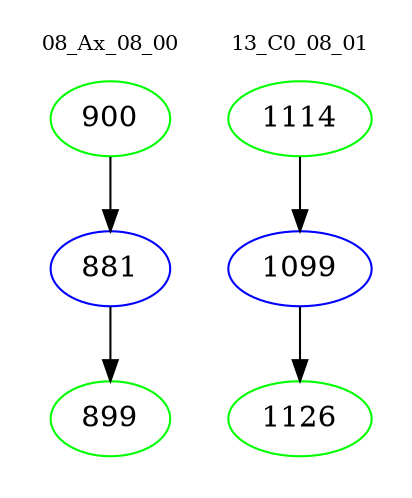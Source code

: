 digraph{
subgraph cluster_0 {
color = white
label = "08_Ax_08_00";
fontsize=10;
T0_900 [label="900", color="green"]
T0_900 -> T0_881 [color="black"]
T0_881 [label="881", color="blue"]
T0_881 -> T0_899 [color="black"]
T0_899 [label="899", color="green"]
}
subgraph cluster_1 {
color = white
label = "13_C0_08_01";
fontsize=10;
T1_1114 [label="1114", color="green"]
T1_1114 -> T1_1099 [color="black"]
T1_1099 [label="1099", color="blue"]
T1_1099 -> T1_1126 [color="black"]
T1_1126 [label="1126", color="green"]
}
}
